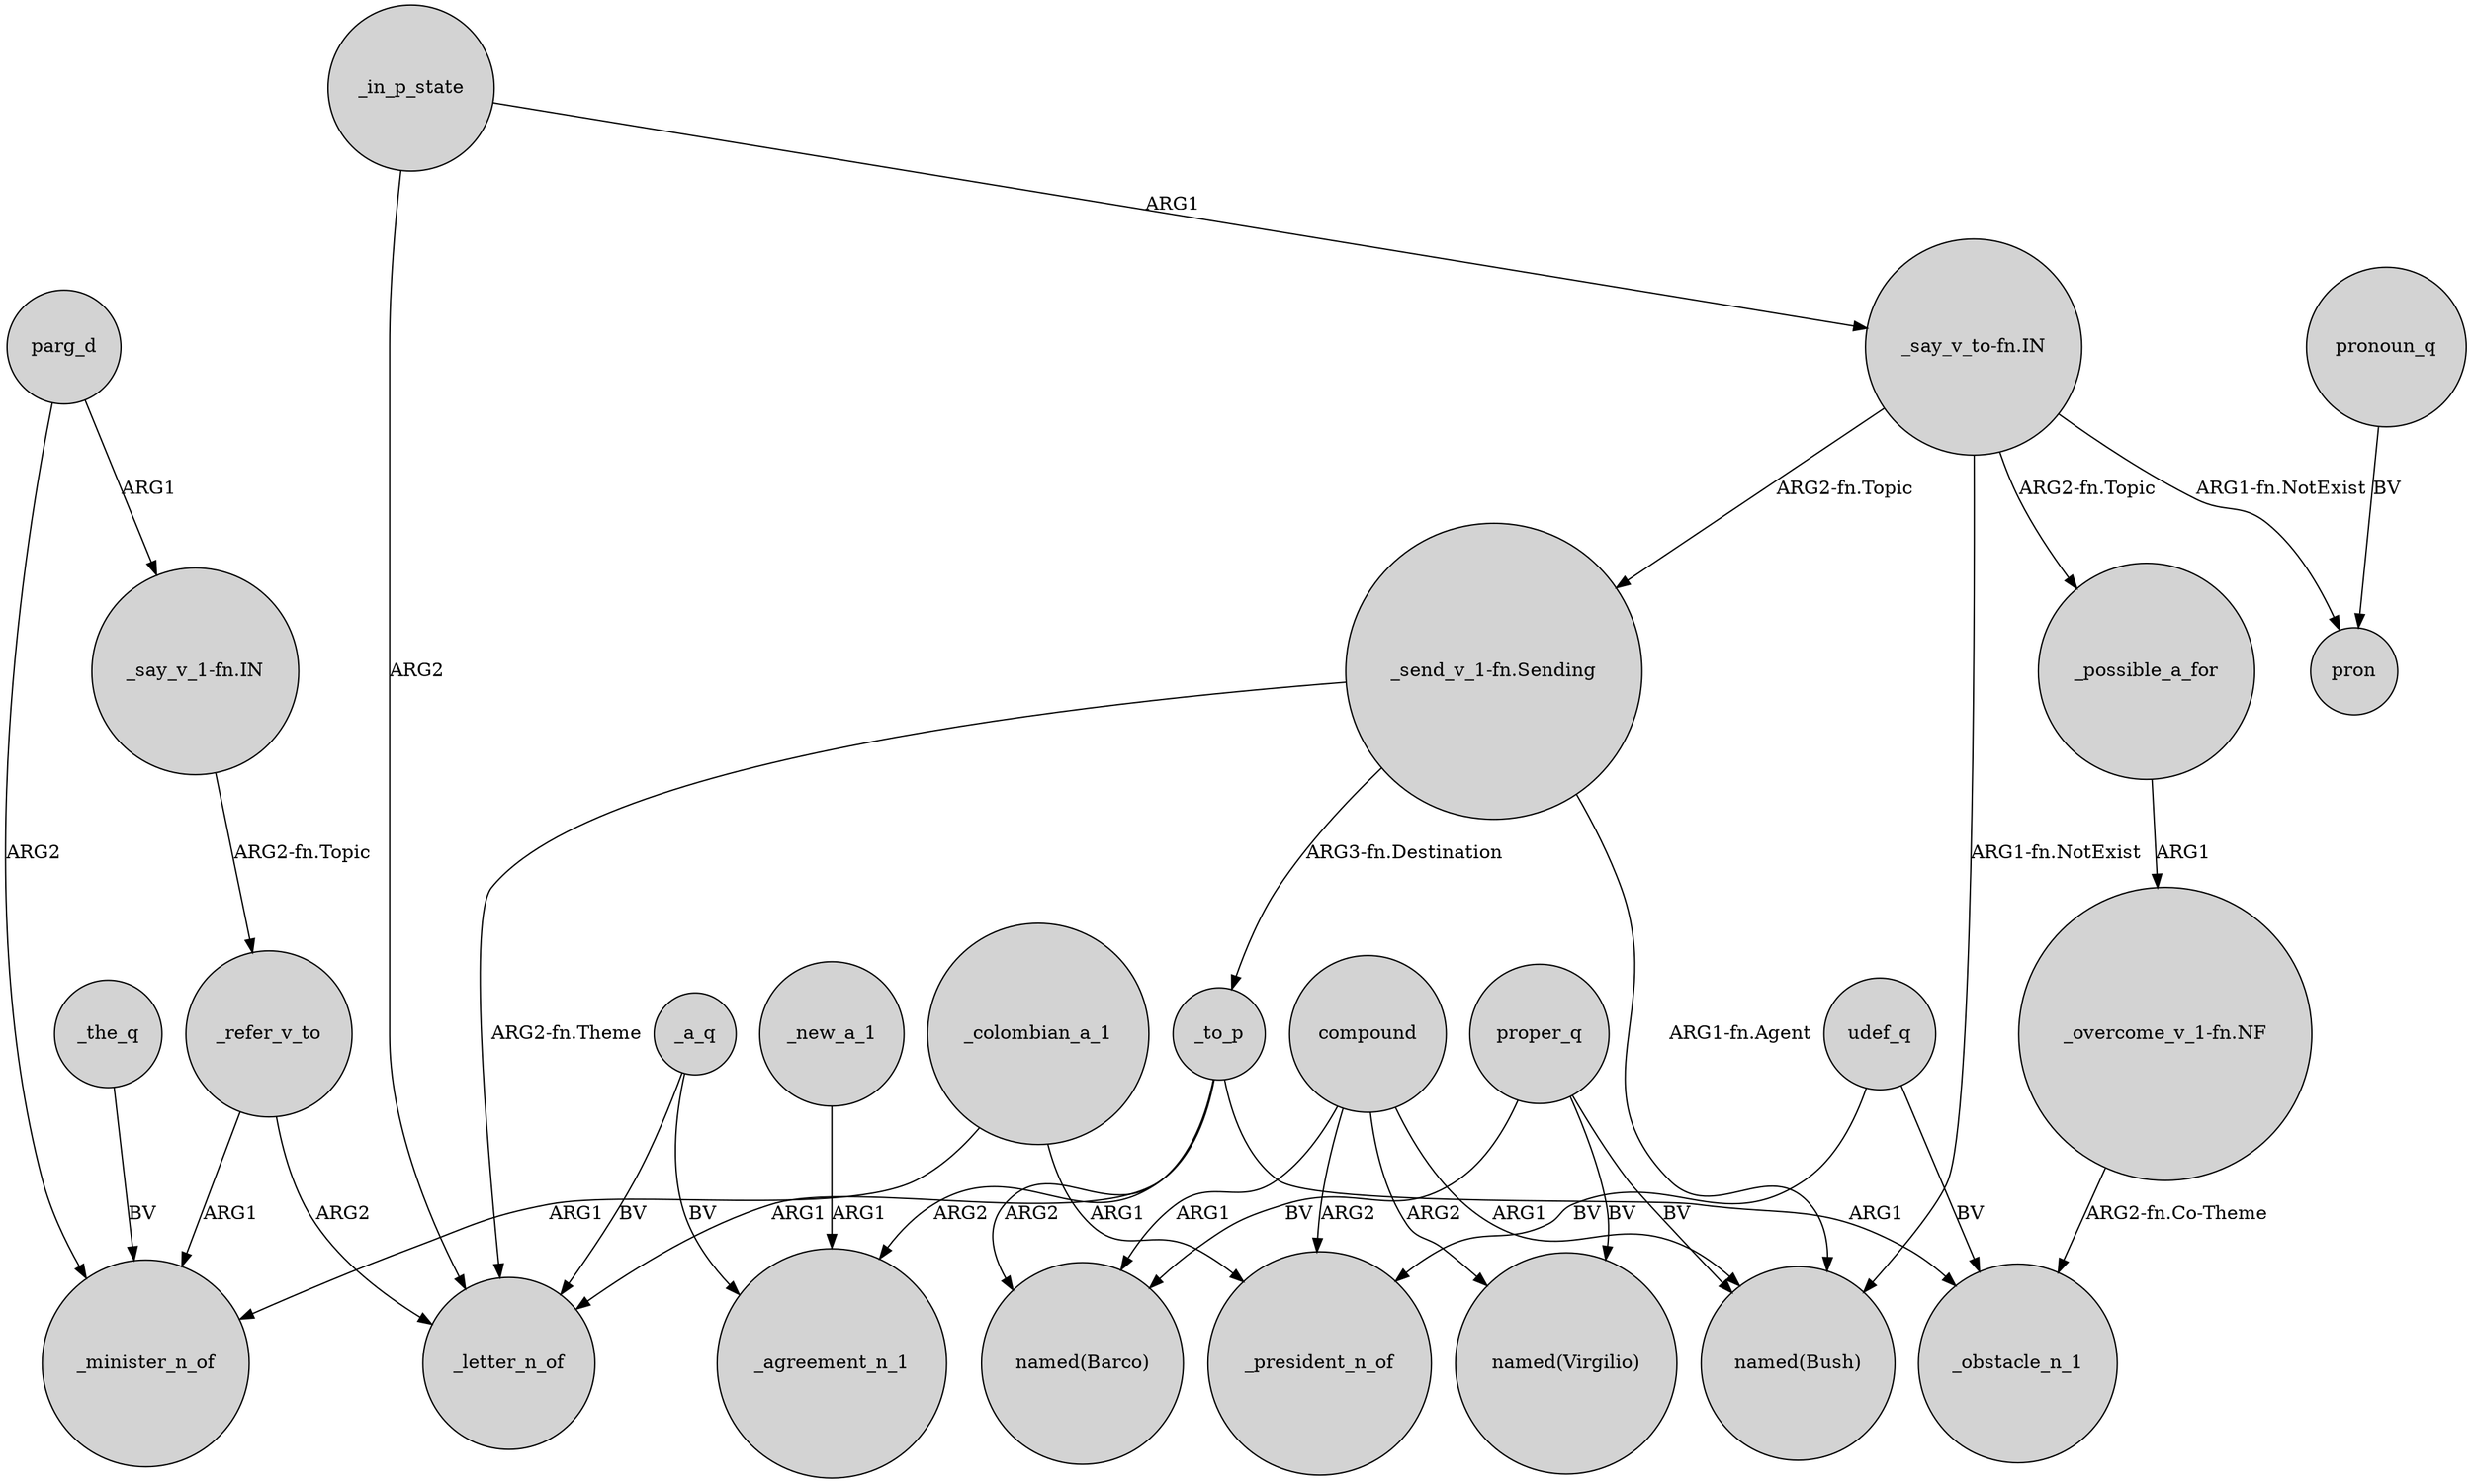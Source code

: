 digraph {
	node [shape=circle style=filled]
	parg_d -> _minister_n_of [label=ARG2]
	_refer_v_to -> _minister_n_of [label=ARG1]
	proper_q -> "named(Barco)" [label=BV]
	compound -> _president_n_of [label=ARG2]
	udef_q -> _obstacle_n_1 [label=BV]
	_refer_v_to -> _letter_n_of [label=ARG2]
	"_send_v_1-fn.Sending" -> _letter_n_of [label="ARG2-fn.Theme"]
	"_say_v_to-fn.IN" -> pron [label="ARG1-fn.NotExist"]
	compound -> "named(Virgilio)" [label=ARG2]
	proper_q -> "named(Virgilio)" [label=BV]
	_to_p -> _agreement_n_1 [label=ARG2]
	parg_d -> "_say_v_1-fn.IN" [label=ARG1]
	"_say_v_to-fn.IN" -> "_send_v_1-fn.Sending" [label="ARG2-fn.Topic"]
	_to_p -> "named(Barco)" [label=ARG2]
	pronoun_q -> pron [label=BV]
	"_overcome_v_1-fn.NF" -> _obstacle_n_1 [label="ARG2-fn.Co-Theme"]
	_the_q -> _minister_n_of [label=BV]
	"_say_v_1-fn.IN" -> _refer_v_to [label="ARG2-fn.Topic"]
	_to_p -> _letter_n_of [label=ARG1]
	udef_q -> _president_n_of [label=BV]
	_a_q -> _agreement_n_1 [label=BV]
	proper_q -> "named(Bush)" [label=BV]
	"_send_v_1-fn.Sending" -> _to_p [label="ARG3-fn.Destination"]
	compound -> "named(Barco)" [label=ARG1]
	"_send_v_1-fn.Sending" -> "named(Bush)" [label="ARG1-fn.Agent"]
	_in_p_state -> _letter_n_of [label=ARG2]
	_to_p -> _obstacle_n_1 [label=ARG1]
	_possible_a_for -> "_overcome_v_1-fn.NF" [label=ARG1]
	"_say_v_to-fn.IN" -> "named(Bush)" [label="ARG1-fn.NotExist"]
	_colombian_a_1 -> _minister_n_of [label=ARG1]
	_a_q -> _letter_n_of [label=BV]
	_new_a_1 -> _agreement_n_1 [label=ARG1]
	_colombian_a_1 -> _president_n_of [label=ARG1]
	_in_p_state -> "_say_v_to-fn.IN" [label=ARG1]
	"_say_v_to-fn.IN" -> _possible_a_for [label="ARG2-fn.Topic"]
	compound -> "named(Bush)" [label=ARG1]
}
